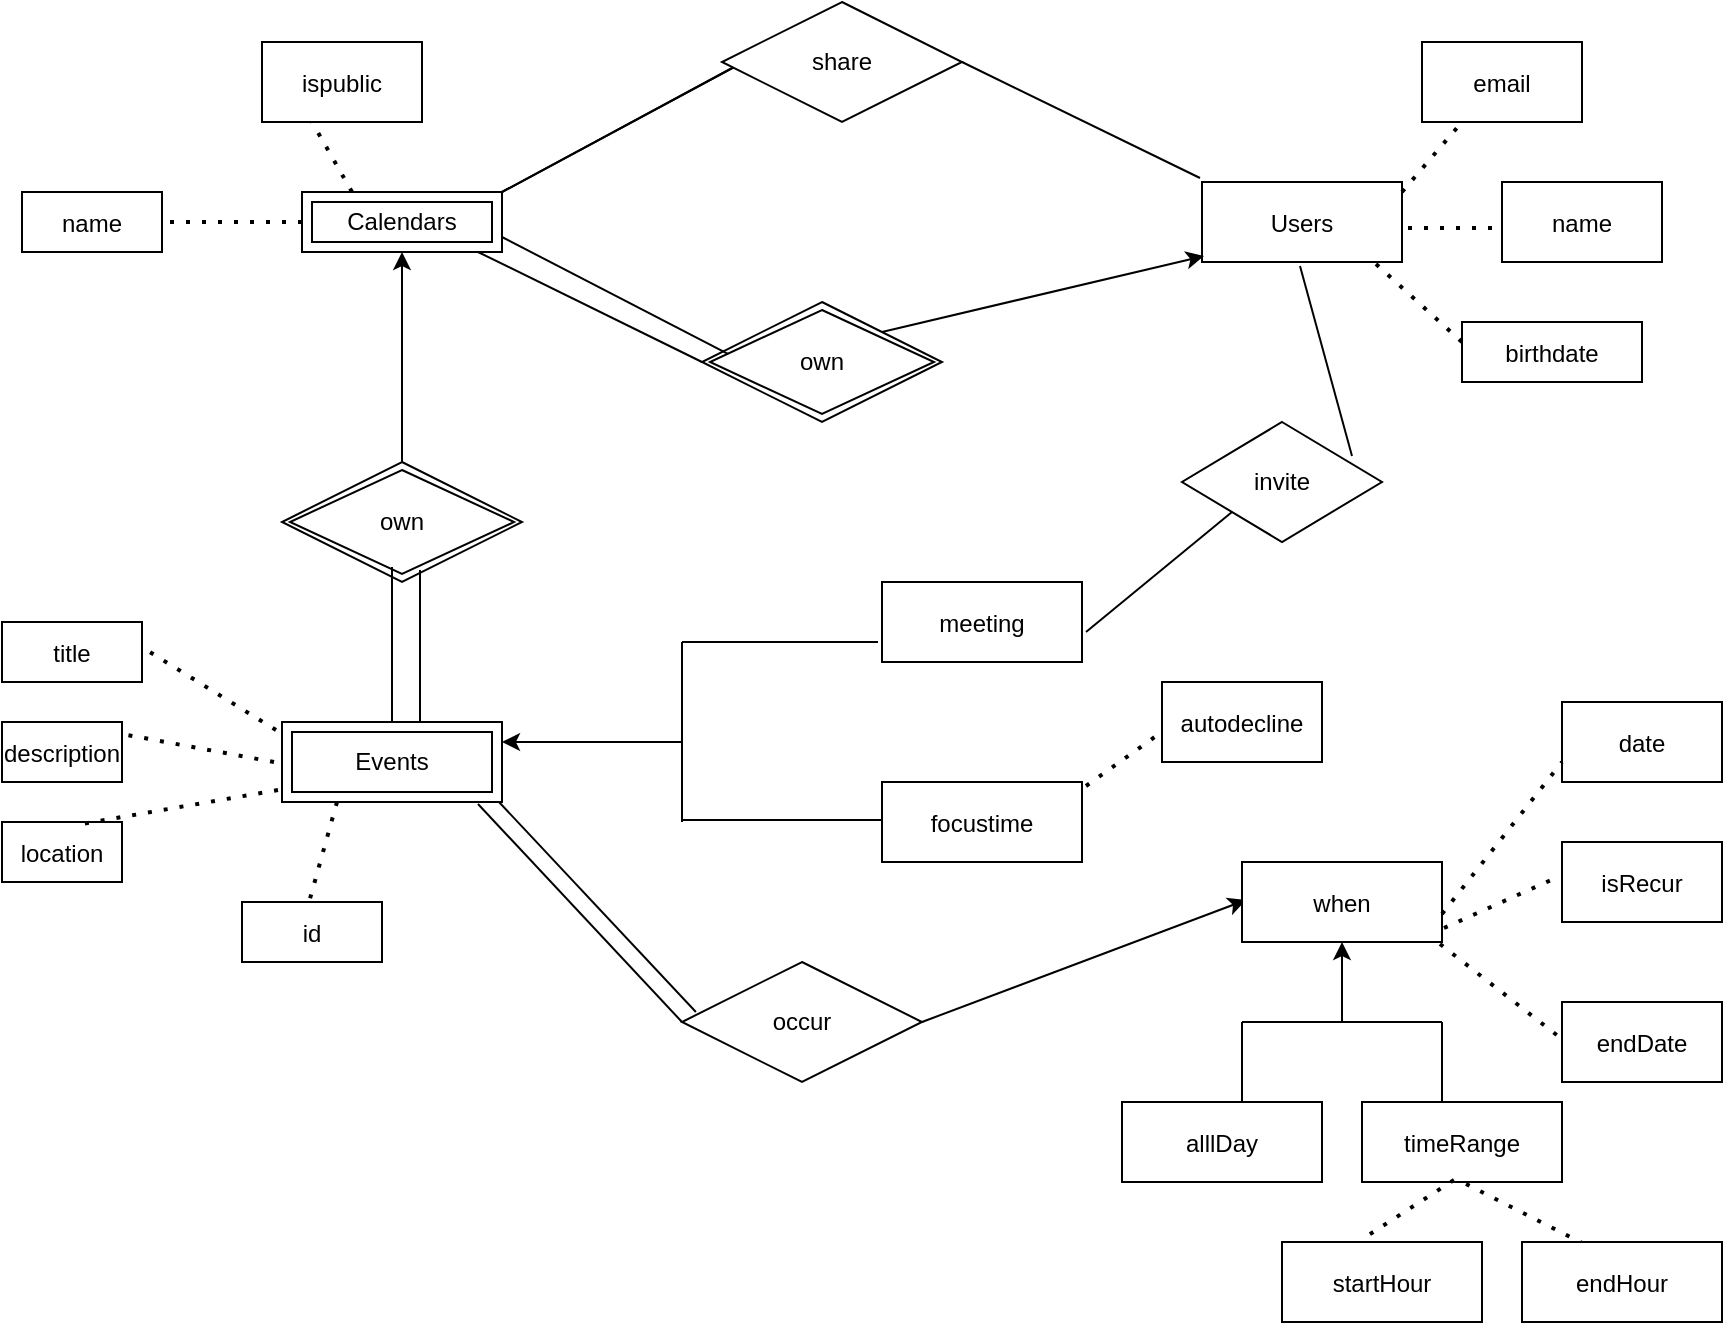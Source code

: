 <mxfile version="16.5.2" type="github">
  <diagram id="kgpKYQtTHZ0yAKxKKP6v" name="Page-1">
    <mxGraphModel dx="2353" dy="762" grid="1" gridSize="11" guides="1" tooltips="1" connect="1" arrows="1" fold="1" page="1" pageScale="1" pageWidth="850" pageHeight="1100" math="0" shadow="0">
      <root>
        <mxCell id="0" />
        <mxCell id="1" parent="0" />
        <mxCell id="3nuBFxr9cyL0pnOWT2aG-5" value="Users" style="shape=umlLifeline;perimeter=lifelinePerimeter;container=1;collapsible=0;recursiveResize=0;rounded=0;shadow=0;strokeWidth=1;" parent="1" vertex="1">
          <mxGeometry x="520" y="110" width="100" height="40" as="geometry" />
        </mxCell>
        <mxCell id="GE-RDvmKt15pjjHQEnMM-3" value="" style="endArrow=none;html=1;rounded=0;entryX=0;entryY=0.5;entryDx=0;entryDy=0;exitX=1;exitY=0;exitDx=0;exitDy=0;" edge="1" parent="1" source="GE-RDvmKt15pjjHQEnMM-15">
          <mxGeometry width="50" height="50" relative="1" as="geometry">
            <mxPoint x="170" y="110" as="sourcePoint" />
            <mxPoint x="300" y="45" as="targetPoint" />
          </mxGeometry>
        </mxCell>
        <mxCell id="GE-RDvmKt15pjjHQEnMM-4" value="" style="endArrow=none;html=1;rounded=0;entryX=-0.01;entryY=-0.05;entryDx=0;entryDy=0;entryPerimeter=0;exitX=1;exitY=0.5;exitDx=0;exitDy=0;startArrow=none;" edge="1" parent="1" source="GE-RDvmKt15pjjHQEnMM-42" target="3nuBFxr9cyL0pnOWT2aG-5">
          <mxGeometry width="50" height="50" relative="1" as="geometry">
            <mxPoint x="360" y="45" as="sourcePoint" />
            <mxPoint x="520" y="5" as="targetPoint" />
          </mxGeometry>
        </mxCell>
        <mxCell id="GE-RDvmKt15pjjHQEnMM-6" value="" style="endArrow=classic;html=1;rounded=0;entryX=0.01;entryY=0.925;entryDx=0;entryDy=0;entryPerimeter=0;exitX=1;exitY=0;exitDx=0;exitDy=0;" edge="1" parent="1" source="GE-RDvmKt15pjjHQEnMM-14" target="3nuBFxr9cyL0pnOWT2aG-5">
          <mxGeometry width="50" height="50" relative="1" as="geometry">
            <mxPoint x="360" y="175" as="sourcePoint" />
            <mxPoint x="460" y="180" as="targetPoint" />
          </mxGeometry>
        </mxCell>
        <mxCell id="GE-RDvmKt15pjjHQEnMM-14" value="own" style="shape=rhombus;double=1;perimeter=rhombusPerimeter;whiteSpace=wrap;html=1;align=center;" vertex="1" parent="1">
          <mxGeometry x="270" y="170" width="120" height="60" as="geometry" />
        </mxCell>
        <mxCell id="GE-RDvmKt15pjjHQEnMM-15" value="&lt;span&gt;Calendars&lt;/span&gt;" style="shape=ext;margin=3;double=1;whiteSpace=wrap;html=1;align=center;rotation=0;" vertex="1" parent="1">
          <mxGeometry x="70" y="115" width="100" height="30" as="geometry" />
        </mxCell>
        <mxCell id="GE-RDvmKt15pjjHQEnMM-28" value="" style="endArrow=none;dashed=1;html=1;dashPattern=1 3;strokeWidth=2;rounded=0;" edge="1" parent="1">
          <mxGeometry width="50" height="50" relative="1" as="geometry">
            <mxPoint x="620" y="115" as="sourcePoint" />
            <mxPoint x="650" y="80" as="targetPoint" />
          </mxGeometry>
        </mxCell>
        <mxCell id="GE-RDvmKt15pjjHQEnMM-29" value="" style="endArrow=none;dashed=1;html=1;dashPattern=1 3;strokeWidth=2;rounded=0;exitX=1.03;exitY=0.575;exitDx=0;exitDy=0;exitPerimeter=0;" edge="1" parent="1" source="3nuBFxr9cyL0pnOWT2aG-5">
          <mxGeometry width="50" height="50" relative="1" as="geometry">
            <mxPoint x="630" y="125" as="sourcePoint" />
            <mxPoint x="670" y="133" as="targetPoint" />
          </mxGeometry>
        </mxCell>
        <mxCell id="GE-RDvmKt15pjjHQEnMM-30" value="" style="endArrow=none;dashed=1;html=1;dashPattern=1 3;strokeWidth=2;rounded=0;exitX=0.87;exitY=1.025;exitDx=0;exitDy=0;exitPerimeter=0;" edge="1" parent="1" source="3nuBFxr9cyL0pnOWT2aG-5">
          <mxGeometry width="50" height="50" relative="1" as="geometry">
            <mxPoint x="620" y="160" as="sourcePoint" />
            <mxPoint x="650" y="190" as="targetPoint" />
          </mxGeometry>
        </mxCell>
        <mxCell id="GE-RDvmKt15pjjHQEnMM-31" value="email" style="shape=umlLifeline;perimeter=lifelinePerimeter;container=1;collapsible=0;recursiveResize=0;rounded=0;shadow=0;strokeWidth=1;" vertex="1" parent="1">
          <mxGeometry x="630" y="40" width="80" height="40" as="geometry" />
        </mxCell>
        <mxCell id="GE-RDvmKt15pjjHQEnMM-32" value="name" style="shape=umlLifeline;perimeter=lifelinePerimeter;container=1;collapsible=0;recursiveResize=0;rounded=0;shadow=0;strokeWidth=1;" vertex="1" parent="1">
          <mxGeometry x="670" y="110" width="80" height="40" as="geometry" />
        </mxCell>
        <mxCell id="GE-RDvmKt15pjjHQEnMM-33" value="birthdate" style="shape=umlLifeline;perimeter=lifelinePerimeter;container=1;collapsible=0;recursiveResize=0;rounded=0;shadow=0;strokeWidth=1;" vertex="1" parent="1">
          <mxGeometry x="650" y="180" width="90" height="30" as="geometry" />
        </mxCell>
        <mxCell id="GE-RDvmKt15pjjHQEnMM-37" value="" style="endArrow=none;html=1;rounded=0;entryX=0;entryY=0.5;entryDx=0;entryDy=0;exitX=1;exitY=0;exitDx=0;exitDy=0;" edge="1" parent="1">
          <mxGeometry width="50" height="50" relative="1" as="geometry">
            <mxPoint x="170" y="115" as="sourcePoint" />
            <mxPoint x="300" y="45" as="targetPoint" />
          </mxGeometry>
        </mxCell>
        <mxCell id="GE-RDvmKt15pjjHQEnMM-38" value="" style="endArrow=none;html=1;rounded=0;entryX=0.108;entryY=0.433;entryDx=0;entryDy=0;exitX=1;exitY=0.75;exitDx=0;exitDy=0;entryPerimeter=0;" edge="1" parent="1" source="GE-RDvmKt15pjjHQEnMM-15" target="GE-RDvmKt15pjjHQEnMM-14">
          <mxGeometry width="50" height="50" relative="1" as="geometry">
            <mxPoint x="200" y="165" as="sourcePoint" />
            <mxPoint x="330" y="95" as="targetPoint" />
          </mxGeometry>
        </mxCell>
        <mxCell id="GE-RDvmKt15pjjHQEnMM-39" value="" style="endArrow=none;html=1;rounded=0;entryX=0;entryY=0.5;entryDx=0;entryDy=0;exitX=0.88;exitY=1;exitDx=0;exitDy=0;exitPerimeter=0;" edge="1" parent="1" source="GE-RDvmKt15pjjHQEnMM-15" target="GE-RDvmKt15pjjHQEnMM-14">
          <mxGeometry width="50" height="50" relative="1" as="geometry">
            <mxPoint x="170" y="270" as="sourcePoint" />
            <mxPoint x="300" y="200" as="targetPoint" />
          </mxGeometry>
        </mxCell>
        <mxCell id="GE-RDvmKt15pjjHQEnMM-40" value="ispublic" style="shape=umlLifeline;perimeter=lifelinePerimeter;container=1;collapsible=0;recursiveResize=0;rounded=0;shadow=0;strokeWidth=1;" vertex="1" parent="1">
          <mxGeometry x="50" y="40" width="80" height="40" as="geometry" />
        </mxCell>
        <mxCell id="GE-RDvmKt15pjjHQEnMM-41" value="" style="endArrow=none;dashed=1;html=1;dashPattern=1 3;strokeWidth=2;rounded=0;exitX=0.25;exitY=0;exitDx=0;exitDy=0;" edge="1" parent="1" source="GE-RDvmKt15pjjHQEnMM-15">
          <mxGeometry width="50" height="50" relative="1" as="geometry">
            <mxPoint x="75" y="115" as="sourcePoint" />
            <mxPoint x="75" y="80" as="targetPoint" />
          </mxGeometry>
        </mxCell>
        <mxCell id="GE-RDvmKt15pjjHQEnMM-42" value="share" style="shape=rhombus;perimeter=rhombusPerimeter;whiteSpace=wrap;html=1;align=center;" vertex="1" parent="1">
          <mxGeometry x="280" y="20" width="120" height="60" as="geometry" />
        </mxCell>
        <mxCell id="GE-RDvmKt15pjjHQEnMM-45" value="title" style="shape=umlLifeline;perimeter=lifelinePerimeter;container=1;collapsible=0;recursiveResize=0;rounded=0;shadow=0;strokeWidth=1;" vertex="1" parent="1">
          <mxGeometry x="-80" y="330" width="70" height="30" as="geometry" />
        </mxCell>
        <mxCell id="GE-RDvmKt15pjjHQEnMM-46" value="description" style="shape=umlLifeline;perimeter=lifelinePerimeter;container=1;collapsible=0;recursiveResize=0;rounded=0;shadow=0;strokeWidth=1;" vertex="1" parent="1">
          <mxGeometry x="-80" y="380" width="60" height="30" as="geometry" />
        </mxCell>
        <mxCell id="GE-RDvmKt15pjjHQEnMM-47" value="location" style="shape=umlLifeline;perimeter=lifelinePerimeter;container=1;collapsible=0;recursiveResize=0;rounded=0;shadow=0;strokeWidth=1;" vertex="1" parent="1">
          <mxGeometry x="-80" y="430" width="60" height="30" as="geometry" />
        </mxCell>
        <mxCell id="GE-RDvmKt15pjjHQEnMM-48" value="" style="endArrow=none;dashed=1;html=1;dashPattern=1 3;strokeWidth=2;rounded=0;exitX=-0.03;exitY=0.1;exitDx=0;exitDy=0;exitPerimeter=0;entryX=0.986;entryY=0.4;entryDx=0;entryDy=0;entryPerimeter=0;" edge="1" parent="1" target="GE-RDvmKt15pjjHQEnMM-45">
          <mxGeometry width="50" height="50" relative="1" as="geometry">
            <mxPoint x="57" y="384" as="sourcePoint" />
            <mxPoint x="280" y="429" as="targetPoint" />
          </mxGeometry>
        </mxCell>
        <mxCell id="GE-RDvmKt15pjjHQEnMM-49" value="" style="endArrow=none;dashed=1;html=1;dashPattern=1 3;strokeWidth=2;rounded=0;entryX=0.667;entryY=0.033;entryDx=0;entryDy=0;entryPerimeter=0;exitX=-0.02;exitY=0.85;exitDx=0;exitDy=0;exitPerimeter=0;" edge="1" parent="1" target="GE-RDvmKt15pjjHQEnMM-47">
          <mxGeometry width="50" height="50" relative="1" as="geometry">
            <mxPoint x="58" y="414" as="sourcePoint" />
            <mxPoint x="423" y="440" as="targetPoint" />
          </mxGeometry>
        </mxCell>
        <mxCell id="GE-RDvmKt15pjjHQEnMM-50" value="" style="endArrow=none;dashed=1;html=1;dashPattern=1 3;strokeWidth=2;rounded=0;exitX=-0.04;exitY=0.5;exitDx=0;exitDy=0;exitPerimeter=0;entryX=1;entryY=0.2;entryDx=0;entryDy=0;entryPerimeter=0;" edge="1" parent="1" target="GE-RDvmKt15pjjHQEnMM-46">
          <mxGeometry width="50" height="50" relative="1" as="geometry">
            <mxPoint x="56" y="400" as="sourcePoint" />
            <mxPoint y="370" as="targetPoint" />
          </mxGeometry>
        </mxCell>
        <mxCell id="GE-RDvmKt15pjjHQEnMM-51" value="" style="endArrow=none;html=1;rounded=0;entryX=0.058;entryY=0.417;entryDx=0;entryDy=0;entryPerimeter=0;exitX=1.01;exitY=0.8;exitDx=0;exitDy=0;exitPerimeter=0;" edge="1" parent="1" target="GE-RDvmKt15pjjHQEnMM-54">
          <mxGeometry width="50" height="50" relative="1" as="geometry">
            <mxPoint x="161" y="412" as="sourcePoint" />
            <mxPoint x="390" y="420" as="targetPoint" />
          </mxGeometry>
        </mxCell>
        <mxCell id="GE-RDvmKt15pjjHQEnMM-52" value="" style="endArrow=none;html=1;rounded=0;entryX=0;entryY=0.5;entryDx=0;entryDy=0;exitX=0.98;exitY=1.025;exitDx=0;exitDy=0;exitPerimeter=0;" edge="1" parent="1" target="GE-RDvmKt15pjjHQEnMM-54">
          <mxGeometry width="50" height="50" relative="1" as="geometry">
            <mxPoint x="158" y="421" as="sourcePoint" />
            <mxPoint x="390" y="430" as="targetPoint" />
            <Array as="points" />
          </mxGeometry>
        </mxCell>
        <mxCell id="GE-RDvmKt15pjjHQEnMM-54" value="occur" style="shape=rhombus;perimeter=rhombusPerimeter;whiteSpace=wrap;html=1;align=center;" vertex="1" parent="1">
          <mxGeometry x="260" y="500" width="120" height="60" as="geometry" />
        </mxCell>
        <mxCell id="GE-RDvmKt15pjjHQEnMM-55" value="" style="endArrow=classic;html=1;rounded=0;exitX=1;exitY=0.5;exitDx=0;exitDy=0;entryX=0.02;entryY=0.475;entryDx=0;entryDy=0;entryPerimeter=0;" edge="1" parent="1" source="GE-RDvmKt15pjjHQEnMM-54" target="GE-RDvmKt15pjjHQEnMM-56">
          <mxGeometry width="50" height="50" relative="1" as="geometry">
            <mxPoint x="470" y="460" as="sourcePoint" />
            <mxPoint x="540" y="440" as="targetPoint" />
          </mxGeometry>
        </mxCell>
        <mxCell id="GE-RDvmKt15pjjHQEnMM-56" value="when" style="shape=umlLifeline;perimeter=lifelinePerimeter;container=1;collapsible=0;recursiveResize=0;rounded=0;shadow=0;strokeWidth=1;" vertex="1" parent="1">
          <mxGeometry x="540" y="450" width="100" height="40" as="geometry" />
        </mxCell>
        <mxCell id="GE-RDvmKt15pjjHQEnMM-57" value="date" style="shape=umlLifeline;perimeter=lifelinePerimeter;container=1;collapsible=0;recursiveResize=0;rounded=0;shadow=0;strokeWidth=1;" vertex="1" parent="1">
          <mxGeometry x="700" y="370" width="80" height="40" as="geometry" />
        </mxCell>
        <mxCell id="GE-RDvmKt15pjjHQEnMM-58" value="isRecur" style="shape=umlLifeline;perimeter=lifelinePerimeter;container=1;collapsible=0;recursiveResize=0;rounded=0;shadow=0;strokeWidth=1;" vertex="1" parent="1">
          <mxGeometry x="700" y="440" width="80" height="40" as="geometry" />
        </mxCell>
        <mxCell id="GE-RDvmKt15pjjHQEnMM-59" value="endDate" style="shape=umlLifeline;perimeter=lifelinePerimeter;container=1;collapsible=0;recursiveResize=0;rounded=0;shadow=0;strokeWidth=1;" vertex="1" parent="1">
          <mxGeometry x="700" y="520" width="80" height="40" as="geometry" />
        </mxCell>
        <mxCell id="GE-RDvmKt15pjjHQEnMM-60" value="" style="endArrow=none;dashed=1;html=1;dashPattern=1 3;strokeWidth=2;rounded=0;entryX=0;entryY=0.75;entryDx=0;entryDy=0;entryPerimeter=0;exitX=1;exitY=0.65;exitDx=0;exitDy=0;exitPerimeter=0;" edge="1" parent="1" source="GE-RDvmKt15pjjHQEnMM-56" target="GE-RDvmKt15pjjHQEnMM-57">
          <mxGeometry width="50" height="50" relative="1" as="geometry">
            <mxPoint x="640" y="445" as="sourcePoint" />
            <mxPoint x="670" y="410" as="targetPoint" />
          </mxGeometry>
        </mxCell>
        <mxCell id="GE-RDvmKt15pjjHQEnMM-62" value="" style="endArrow=none;dashed=1;html=1;dashPattern=1 3;strokeWidth=2;rounded=0;entryX=-0.012;entryY=0.425;entryDx=0;entryDy=0;entryPerimeter=0;exitX=1.01;exitY=0.825;exitDx=0;exitDy=0;exitPerimeter=0;" edge="1" parent="1" source="GE-RDvmKt15pjjHQEnMM-56" target="GE-RDvmKt15pjjHQEnMM-58">
          <mxGeometry width="50" height="50" relative="1" as="geometry">
            <mxPoint x="660" y="457" as="sourcePoint" />
            <mxPoint x="710" y="410" as="targetPoint" />
          </mxGeometry>
        </mxCell>
        <mxCell id="GE-RDvmKt15pjjHQEnMM-63" value="" style="endArrow=none;dashed=1;html=1;dashPattern=1 3;strokeWidth=2;rounded=0;entryX=-0.025;entryY=0.425;entryDx=0;entryDy=0;entryPerimeter=0;exitX=0.99;exitY=1.025;exitDx=0;exitDy=0;exitPerimeter=0;" edge="1" parent="1" source="GE-RDvmKt15pjjHQEnMM-56" target="GE-RDvmKt15pjjHQEnMM-59">
          <mxGeometry width="50" height="50" relative="1" as="geometry">
            <mxPoint x="610" y="536" as="sourcePoint" />
            <mxPoint x="670" y="480" as="targetPoint" />
          </mxGeometry>
        </mxCell>
        <mxCell id="GE-RDvmKt15pjjHQEnMM-66" value="" style="endArrow=none;html=1;rounded=0;" edge="1" parent="1">
          <mxGeometry relative="1" as="geometry">
            <mxPoint x="540" y="530" as="sourcePoint" />
            <mxPoint x="640" y="530" as="targetPoint" />
          </mxGeometry>
        </mxCell>
        <mxCell id="GE-RDvmKt15pjjHQEnMM-67" value="" style="endArrow=none;html=1;rounded=0;entryX=0.49;entryY=1.025;entryDx=0;entryDy=0;entryPerimeter=0;" edge="1" parent="1">
          <mxGeometry relative="1" as="geometry">
            <mxPoint x="540" y="570" as="sourcePoint" />
            <mxPoint x="540" y="530" as="targetPoint" />
          </mxGeometry>
        </mxCell>
        <mxCell id="GE-RDvmKt15pjjHQEnMM-68" value="" style="endArrow=none;html=1;rounded=0;entryX=0.49;entryY=1.025;entryDx=0;entryDy=0;entryPerimeter=0;" edge="1" parent="1">
          <mxGeometry relative="1" as="geometry">
            <mxPoint x="640" y="570" as="sourcePoint" />
            <mxPoint x="640" y="530" as="targetPoint" />
          </mxGeometry>
        </mxCell>
        <mxCell id="GE-RDvmKt15pjjHQEnMM-69" value="timeRange" style="shape=umlLifeline;perimeter=lifelinePerimeter;container=1;collapsible=0;recursiveResize=0;rounded=0;shadow=0;strokeWidth=1;" vertex="1" parent="1">
          <mxGeometry x="600" y="570" width="100" height="40" as="geometry" />
        </mxCell>
        <mxCell id="GE-RDvmKt15pjjHQEnMM-70" value="alllDay" style="shape=umlLifeline;perimeter=lifelinePerimeter;container=1;collapsible=0;recursiveResize=0;rounded=0;shadow=0;strokeWidth=1;" vertex="1" parent="1">
          <mxGeometry x="480" y="570" width="100" height="40" as="geometry" />
        </mxCell>
        <mxCell id="GE-RDvmKt15pjjHQEnMM-71" value="" style="endArrow=classic;html=1;rounded=0;entryX=0.5;entryY=1;entryDx=0;entryDy=0;entryPerimeter=0;" edge="1" parent="1" target="GE-RDvmKt15pjjHQEnMM-56">
          <mxGeometry width="50" height="50" relative="1" as="geometry">
            <mxPoint x="590" y="530" as="sourcePoint" />
            <mxPoint x="631" y="480" as="targetPoint" />
          </mxGeometry>
        </mxCell>
        <mxCell id="GE-RDvmKt15pjjHQEnMM-72" value="" style="endArrow=none;dashed=1;html=1;dashPattern=1 3;strokeWidth=2;rounded=0;exitX=0.52;exitY=1.025;exitDx=0;exitDy=0;exitPerimeter=0;entryX=0.33;entryY=0.05;entryDx=0;entryDy=0;entryPerimeter=0;" edge="1" parent="1" source="GE-RDvmKt15pjjHQEnMM-69" target="GE-RDvmKt15pjjHQEnMM-74">
          <mxGeometry width="50" height="50" relative="1" as="geometry">
            <mxPoint x="680.5" y="610" as="sourcePoint" />
            <mxPoint x="700" y="640" as="targetPoint" />
          </mxGeometry>
        </mxCell>
        <mxCell id="GE-RDvmKt15pjjHQEnMM-73" value="" style="endArrow=none;dashed=1;html=1;dashPattern=1 3;strokeWidth=2;rounded=0;exitX=0.46;exitY=0.975;exitDx=0;exitDy=0;exitPerimeter=0;entryX=0.41;entryY=-0.05;entryDx=0;entryDy=0;entryPerimeter=0;" edge="1" parent="1" source="GE-RDvmKt15pjjHQEnMM-69" target="GE-RDvmKt15pjjHQEnMM-75">
          <mxGeometry width="50" height="50" relative="1" as="geometry">
            <mxPoint x="611" y="650" as="sourcePoint" />
            <mxPoint x="620" y="640" as="targetPoint" />
          </mxGeometry>
        </mxCell>
        <mxCell id="GE-RDvmKt15pjjHQEnMM-74" value="endHour" style="shape=umlLifeline;perimeter=lifelinePerimeter;container=1;collapsible=0;recursiveResize=0;rounded=0;shadow=0;strokeWidth=1;" vertex="1" parent="1">
          <mxGeometry x="680" y="640" width="100" height="40" as="geometry" />
        </mxCell>
        <mxCell id="GE-RDvmKt15pjjHQEnMM-75" value="startHour" style="shape=umlLifeline;perimeter=lifelinePerimeter;container=1;collapsible=0;recursiveResize=0;rounded=0;shadow=0;strokeWidth=1;" vertex="1" parent="1">
          <mxGeometry x="560" y="640" width="100" height="40" as="geometry" />
        </mxCell>
        <mxCell id="GE-RDvmKt15pjjHQEnMM-78" value="" style="endArrow=none;html=1;rounded=0;" edge="1" parent="1">
          <mxGeometry relative="1" as="geometry">
            <mxPoint x="260" y="340" as="sourcePoint" />
            <mxPoint x="260" y="390" as="targetPoint" />
            <Array as="points">
              <mxPoint x="260" y="360" />
            </Array>
          </mxGeometry>
        </mxCell>
        <mxCell id="GE-RDvmKt15pjjHQEnMM-79" value="" style="endArrow=none;html=1;rounded=0;entryX=0.49;entryY=1.025;entryDx=0;entryDy=0;entryPerimeter=0;" edge="1" parent="1">
          <mxGeometry relative="1" as="geometry">
            <mxPoint x="260" y="430" as="sourcePoint" />
            <mxPoint x="260" y="390" as="targetPoint" />
          </mxGeometry>
        </mxCell>
        <mxCell id="GE-RDvmKt15pjjHQEnMM-80" value="focustime" style="shape=umlLifeline;perimeter=lifelinePerimeter;container=1;collapsible=0;recursiveResize=0;rounded=0;shadow=0;strokeWidth=1;" vertex="1" parent="1">
          <mxGeometry x="360" y="410" width="100" height="40" as="geometry" />
        </mxCell>
        <mxCell id="GE-RDvmKt15pjjHQEnMM-81" value="meeting" style="shape=umlLifeline;perimeter=lifelinePerimeter;container=1;collapsible=0;recursiveResize=0;rounded=0;shadow=0;strokeWidth=1;" vertex="1" parent="1">
          <mxGeometry x="360" y="310" width="100" height="40" as="geometry" />
        </mxCell>
        <mxCell id="GE-RDvmKt15pjjHQEnMM-82" value="" style="endArrow=none;html=1;rounded=0;exitX=1.02;exitY=0.625;exitDx=0;exitDy=0;exitPerimeter=0;entryX=0;entryY=1;entryDx=0;entryDy=0;" edge="1" parent="1" source="GE-RDvmKt15pjjHQEnMM-81" target="GE-RDvmKt15pjjHQEnMM-83">
          <mxGeometry width="50" height="50" relative="1" as="geometry">
            <mxPoint x="370" y="300" as="sourcePoint" />
            <mxPoint x="440" y="270" as="targetPoint" />
          </mxGeometry>
        </mxCell>
        <mxCell id="GE-RDvmKt15pjjHQEnMM-83" value="invite" style="shape=rhombus;perimeter=rhombusPerimeter;whiteSpace=wrap;html=1;align=center;" vertex="1" parent="1">
          <mxGeometry x="510" y="230" width="100" height="60" as="geometry" />
        </mxCell>
        <mxCell id="GE-RDvmKt15pjjHQEnMM-84" value="" style="endArrow=none;html=1;rounded=0;exitX=0.85;exitY=0.283;exitDx=0;exitDy=0;exitPerimeter=0;entryX=0.49;entryY=1.05;entryDx=0;entryDy=0;entryPerimeter=0;" edge="1" parent="1" source="GE-RDvmKt15pjjHQEnMM-83" target="3nuBFxr9cyL0pnOWT2aG-5">
          <mxGeometry width="50" height="50" relative="1" as="geometry">
            <mxPoint x="480" y="235" as="sourcePoint" />
            <mxPoint x="588" y="200" as="targetPoint" />
          </mxGeometry>
        </mxCell>
        <mxCell id="GE-RDvmKt15pjjHQEnMM-86" value="autodecline" style="shape=umlLifeline;perimeter=lifelinePerimeter;container=1;collapsible=0;recursiveResize=0;rounded=0;shadow=0;strokeWidth=1;" vertex="1" parent="1">
          <mxGeometry x="500" y="360" width="80" height="40" as="geometry" />
        </mxCell>
        <mxCell id="GE-RDvmKt15pjjHQEnMM-76" value="" style="endArrow=none;html=1;rounded=0;" edge="1" parent="1">
          <mxGeometry relative="1" as="geometry">
            <mxPoint x="260" y="429" as="sourcePoint" />
            <mxPoint x="360" y="429" as="targetPoint" />
          </mxGeometry>
        </mxCell>
        <mxCell id="GE-RDvmKt15pjjHQEnMM-87" value="" style="endArrow=none;dashed=1;html=1;dashPattern=1 3;strokeWidth=2;rounded=0;exitX=1.02;exitY=0.05;exitDx=0;exitDy=0;exitPerimeter=0;entryX=-0.037;entryY=0.675;entryDx=0;entryDy=0;entryPerimeter=0;" edge="1" parent="1" source="GE-RDvmKt15pjjHQEnMM-80" target="GE-RDvmKt15pjjHQEnMM-86">
          <mxGeometry width="50" height="50" relative="1" as="geometry">
            <mxPoint x="410" y="341" as="sourcePoint" />
            <mxPoint x="453" y="380" as="targetPoint" />
          </mxGeometry>
        </mxCell>
        <mxCell id="GE-RDvmKt15pjjHQEnMM-88" value="" style="endArrow=none;html=1;rounded=0;entryX=-0.02;entryY=0.75;entryDx=0;entryDy=0;entryPerimeter=0;" edge="1" parent="1" target="GE-RDvmKt15pjjHQEnMM-81">
          <mxGeometry relative="1" as="geometry">
            <mxPoint x="260" y="340" as="sourcePoint" />
            <mxPoint x="360" y="340" as="targetPoint" />
          </mxGeometry>
        </mxCell>
        <mxCell id="GE-RDvmKt15pjjHQEnMM-89" value="&lt;span&gt;Events&lt;/span&gt;" style="shape=ext;margin=3;double=1;whiteSpace=wrap;html=1;align=center;rotation=0;" vertex="1" parent="1">
          <mxGeometry x="60" y="380" width="110" height="40" as="geometry" />
        </mxCell>
        <mxCell id="GE-RDvmKt15pjjHQEnMM-90" value="own" style="shape=rhombus;double=1;perimeter=rhombusPerimeter;whiteSpace=wrap;html=1;align=center;" vertex="1" parent="1">
          <mxGeometry x="60" y="250" width="120" height="60" as="geometry" />
        </mxCell>
        <mxCell id="GE-RDvmKt15pjjHQEnMM-92" value="" style="endArrow=none;html=1;rounded=0;entryX=0.25;entryY=0;entryDx=0;entryDy=0;" edge="1" parent="1">
          <mxGeometry width="50" height="50" relative="1" as="geometry">
            <mxPoint x="129" y="304" as="sourcePoint" />
            <mxPoint x="129" y="380" as="targetPoint" />
          </mxGeometry>
        </mxCell>
        <mxCell id="GE-RDvmKt15pjjHQEnMM-95" value="" style="endArrow=classic;html=1;rounded=0;entryX=0.5;entryY=1;entryDx=0;entryDy=0;" edge="1" parent="1" target="GE-RDvmKt15pjjHQEnMM-15">
          <mxGeometry width="50" height="50" relative="1" as="geometry">
            <mxPoint x="120" y="250" as="sourcePoint" />
            <mxPoint x="191" y="180" as="targetPoint" />
          </mxGeometry>
        </mxCell>
        <mxCell id="GE-RDvmKt15pjjHQEnMM-96" value="" style="endArrow=none;html=1;rounded=0;" edge="1" parent="1">
          <mxGeometry width="50" height="50" relative="1" as="geometry">
            <mxPoint x="115" y="302.5" as="sourcePoint" />
            <mxPoint x="115" y="380" as="targetPoint" />
          </mxGeometry>
        </mxCell>
        <mxCell id="GE-RDvmKt15pjjHQEnMM-97" value="name" style="shape=umlLifeline;perimeter=lifelinePerimeter;container=1;collapsible=0;recursiveResize=0;rounded=0;shadow=0;strokeWidth=1;" vertex="1" parent="1">
          <mxGeometry x="-70" y="115" width="70" height="30" as="geometry" />
        </mxCell>
        <mxCell id="GE-RDvmKt15pjjHQEnMM-98" value="" style="endArrow=none;dashed=1;html=1;dashPattern=1 3;strokeWidth=2;rounded=0;exitX=0;exitY=0.5;exitDx=0;exitDy=0;" edge="1" parent="1" source="GE-RDvmKt15pjjHQEnMM-15">
          <mxGeometry width="50" height="50" relative="1" as="geometry">
            <mxPoint x="52.98" y="162" as="sourcePoint" />
            <mxPoint y="130" as="targetPoint" />
          </mxGeometry>
        </mxCell>
        <mxCell id="GE-RDvmKt15pjjHQEnMM-99" value="id" style="shape=umlLifeline;perimeter=lifelinePerimeter;container=1;collapsible=0;recursiveResize=0;rounded=0;shadow=0;strokeWidth=1;" vertex="1" parent="1">
          <mxGeometry x="40" y="470" width="70" height="30" as="geometry" />
        </mxCell>
        <mxCell id="GE-RDvmKt15pjjHQEnMM-100" value="" style="endArrow=none;dashed=1;html=1;dashPattern=1 3;strokeWidth=2;rounded=0;exitX=0.25;exitY=1;exitDx=0;exitDy=0;entryX=0.471;entryY=0.067;entryDx=0;entryDy=0;entryPerimeter=0;" edge="1" parent="1" source="GE-RDvmKt15pjjHQEnMM-89" target="GE-RDvmKt15pjjHQEnMM-99">
          <mxGeometry width="50" height="50" relative="1" as="geometry">
            <mxPoint x="87.98" y="450" as="sourcePoint" />
            <mxPoint x="-10.0" y="466.99" as="targetPoint" />
          </mxGeometry>
        </mxCell>
        <mxCell id="GE-RDvmKt15pjjHQEnMM-101" value="" style="endArrow=classic;html=1;rounded=0;entryX=1;entryY=0.25;entryDx=0;entryDy=0;" edge="1" parent="1" target="GE-RDvmKt15pjjHQEnMM-89">
          <mxGeometry width="50" height="50" relative="1" as="geometry">
            <mxPoint x="260" y="390" as="sourcePoint" />
            <mxPoint x="220" y="315" as="targetPoint" />
          </mxGeometry>
        </mxCell>
      </root>
    </mxGraphModel>
  </diagram>
</mxfile>

